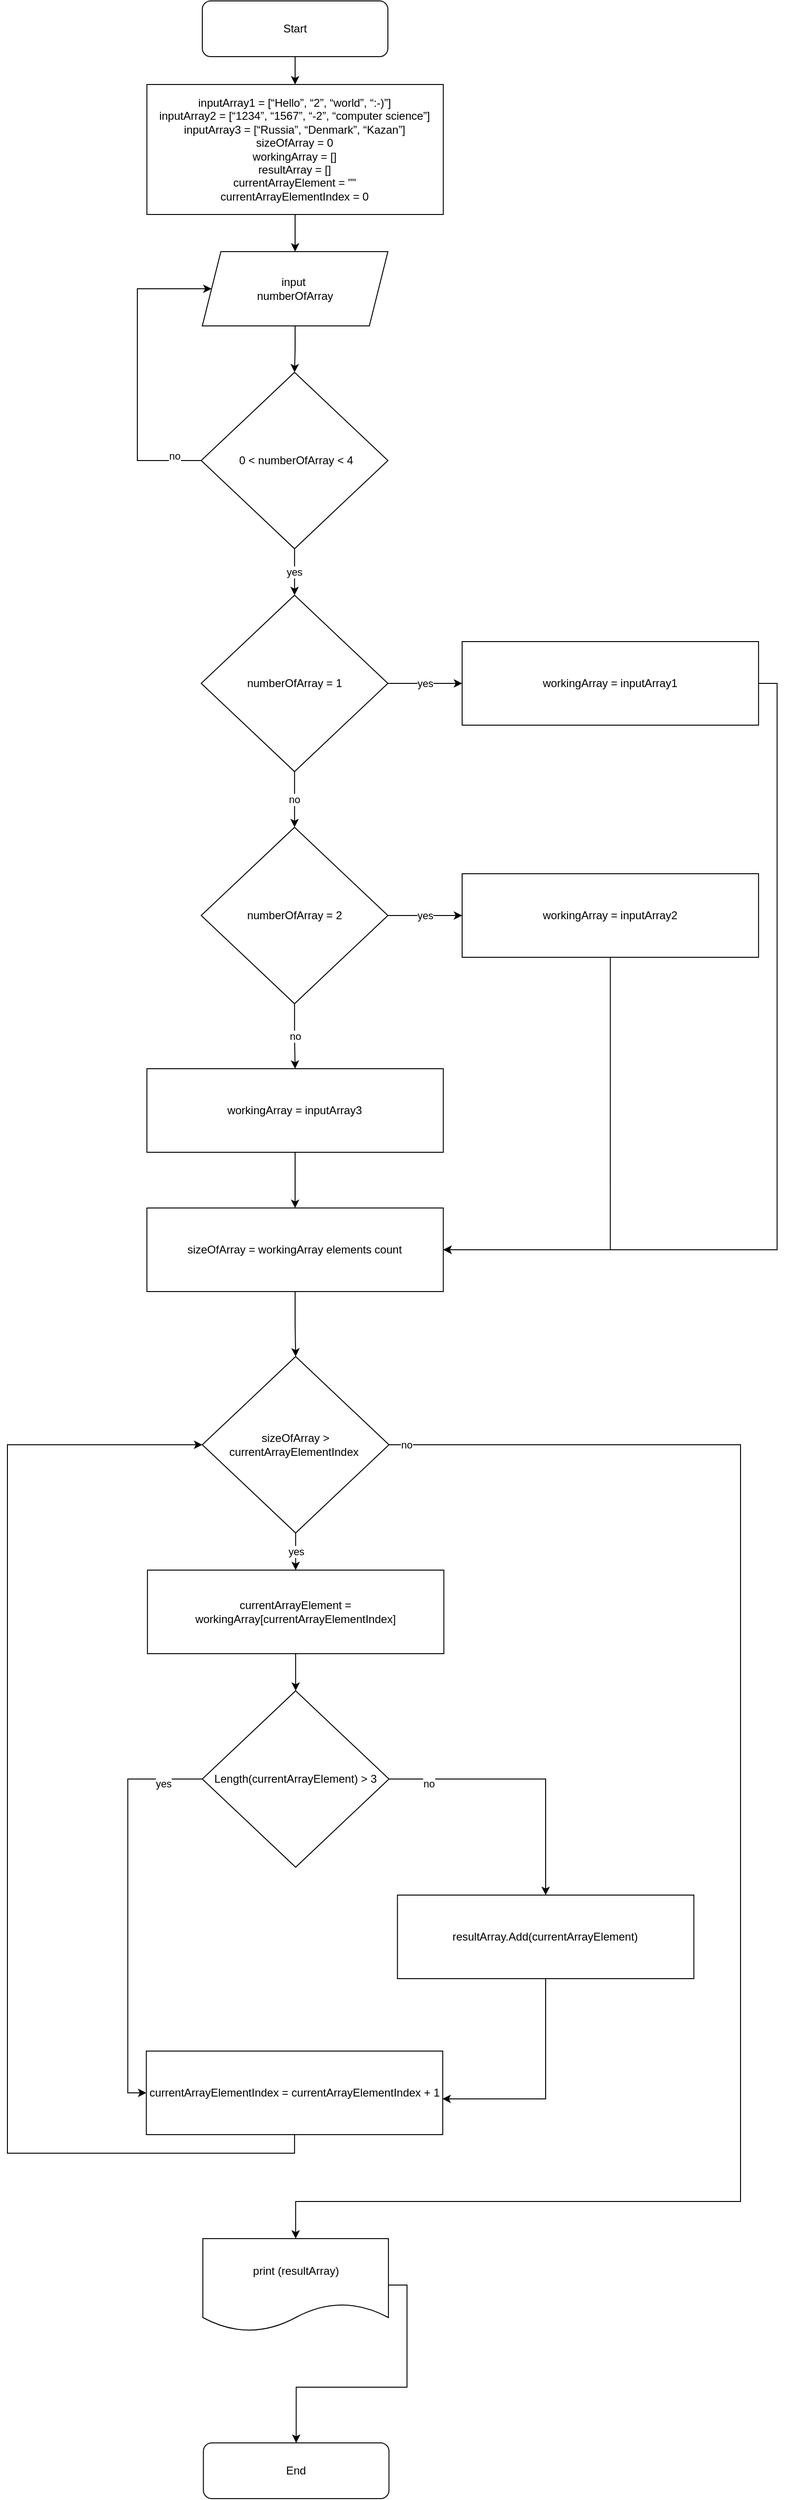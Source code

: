 <mxfile version="21.2.8" type="device">
  <diagram name="Страница 1" id="65Ye5G033JHUGgdDdXUI">
    <mxGraphModel dx="4845" dy="1820" grid="1" gridSize="10" guides="1" tooltips="1" connect="1" arrows="1" fold="1" page="1" pageScale="1" pageWidth="827" pageHeight="1169" math="0" shadow="0">
      <root>
        <mxCell id="0" />
        <mxCell id="1" parent="0" />
        <mxCell id="_I8OsrGZkY1bBb_66b55-1" style="edgeStyle=orthogonalEdgeStyle;rounded=0;orthogonalLoop=1;jettySize=auto;html=1;exitX=0.5;exitY=1;exitDx=0;exitDy=0;entryX=0.5;entryY=0;entryDx=0;entryDy=0;" parent="1" source="_I8OsrGZkY1bBb_66b55-2" target="_I8OsrGZkY1bBb_66b55-4" edge="1">
          <mxGeometry relative="1" as="geometry" />
        </mxCell>
        <mxCell id="_I8OsrGZkY1bBb_66b55-2" value="Start" style="rounded=1;whiteSpace=wrap;html=1;" parent="1" vertex="1">
          <mxGeometry x="-740" y="130" width="200" height="60" as="geometry" />
        </mxCell>
        <mxCell id="1f_GkcpmSZZXDw9y2c-7-2" style="edgeStyle=orthogonalEdgeStyle;rounded=0;orthogonalLoop=1;jettySize=auto;html=1;exitX=0.5;exitY=1;exitDx=0;exitDy=0;entryX=0.5;entryY=0;entryDx=0;entryDy=0;" edge="1" parent="1" source="_I8OsrGZkY1bBb_66b55-4" target="1f_GkcpmSZZXDw9y2c-7-1">
          <mxGeometry relative="1" as="geometry" />
        </mxCell>
        <mxCell id="_I8OsrGZkY1bBb_66b55-4" value="inputArray1 =&amp;nbsp;[“Hello”, “2”, “world”, “:-)”]&lt;br&gt;inputArray2 =&amp;nbsp;[“1234”, “1567”, “-2”, “computer science”]&lt;br&gt;inputArray3 =&amp;nbsp;[“Russia”, “Denmark”, “Kazan”]&lt;br&gt;sizeOfArray = 0&lt;br&gt;workingArray = []&lt;br&gt;resultArray = []&lt;br&gt;currentArrayElement = &quot;&quot;&lt;br&gt;currentArrayElementIndex = 0" style="rounded=0;whiteSpace=wrap;html=1;" parent="1" vertex="1">
          <mxGeometry x="-799.71" y="220" width="319.41" height="140" as="geometry" />
        </mxCell>
        <mxCell id="_I8OsrGZkY1bBb_66b55-5" value="no" style="edgeStyle=orthogonalEdgeStyle;rounded=0;orthogonalLoop=1;jettySize=auto;html=1;exitX=1;exitY=0.5;exitDx=0;exitDy=0;entryX=0.5;entryY=0;entryDx=0;entryDy=0;" parent="1" source="_I8OsrGZkY1bBb_66b55-7" edge="1" target="_I8OsrGZkY1bBb_66b55-8">
          <mxGeometry x="-0.978" relative="1" as="geometry">
            <mxPoint x="-470" y="1685" as="targetPoint" />
            <Array as="points">
              <mxPoint x="-160" y="1685" />
              <mxPoint x="-160" y="2500" />
              <mxPoint x="-639" y="2500" />
            </Array>
            <mxPoint as="offset" />
          </mxGeometry>
        </mxCell>
        <mxCell id="1f_GkcpmSZZXDw9y2c-7-23" value="yes" style="edgeStyle=orthogonalEdgeStyle;rounded=0;orthogonalLoop=1;jettySize=auto;html=1;exitX=0.5;exitY=1;exitDx=0;exitDy=0;entryX=0.5;entryY=0;entryDx=0;entryDy=0;" edge="1" parent="1" source="_I8OsrGZkY1bBb_66b55-7" target="1f_GkcpmSZZXDw9y2c-7-22">
          <mxGeometry relative="1" as="geometry" />
        </mxCell>
        <mxCell id="_I8OsrGZkY1bBb_66b55-7" value="sizeOfArray &amp;gt; currentArrayElementIndex&amp;nbsp;" style="rhombus;whiteSpace=wrap;html=1;" parent="1" vertex="1">
          <mxGeometry x="-740.0" y="1590" width="201.18" height="190" as="geometry" />
        </mxCell>
        <mxCell id="1f_GkcpmSZZXDw9y2c-7-31" style="edgeStyle=orthogonalEdgeStyle;rounded=0;orthogonalLoop=1;jettySize=auto;html=1;exitX=1;exitY=0.5;exitDx=0;exitDy=0;entryX=0.5;entryY=0;entryDx=0;entryDy=0;" edge="1" parent="1" source="_I8OsrGZkY1bBb_66b55-8" target="1f_GkcpmSZZXDw9y2c-7-30">
          <mxGeometry relative="1" as="geometry" />
        </mxCell>
        <mxCell id="_I8OsrGZkY1bBb_66b55-8" value="print (resultArray)" style="shape=document;whiteSpace=wrap;html=1;boundedLbl=1;" parent="1" vertex="1">
          <mxGeometry x="-739.41" y="2540" width="200" height="100" as="geometry" />
        </mxCell>
        <mxCell id="_I8OsrGZkY1bBb_66b55-13" value="yes" style="edgeStyle=orthogonalEdgeStyle;rounded=0;orthogonalLoop=1;jettySize=auto;html=1;exitX=0;exitY=0.5;exitDx=0;exitDy=0;entryX=0;entryY=0.5;entryDx=0;entryDy=0;" parent="1" source="_I8OsrGZkY1bBb_66b55-15" target="1f_GkcpmSZZXDw9y2c-7-27" edge="1">
          <mxGeometry x="-0.805" y="5" relative="1" as="geometry">
            <mxPoint as="offset" />
            <mxPoint x="-840" y="2150" as="targetPoint" />
          </mxGeometry>
        </mxCell>
        <mxCell id="_I8OsrGZkY1bBb_66b55-14" value="no" style="edgeStyle=orthogonalEdgeStyle;rounded=0;orthogonalLoop=1;jettySize=auto;html=1;exitX=1;exitY=0.5;exitDx=0;exitDy=0;entryX=0.5;entryY=0;entryDx=0;entryDy=0;" parent="1" source="_I8OsrGZkY1bBb_66b55-15" target="1f_GkcpmSZZXDw9y2c-7-26" edge="1">
          <mxGeometry x="-0.706" y="-5" relative="1" as="geometry">
            <mxPoint as="offset" />
            <mxPoint x="-379.41" y="2150" as="targetPoint" />
          </mxGeometry>
        </mxCell>
        <mxCell id="_I8OsrGZkY1bBb_66b55-15" value="Length(currentArrayElement) &amp;gt; 3" style="rhombus;whiteSpace=wrap;html=1;" parent="1" vertex="1">
          <mxGeometry x="-740.0" y="1950" width="201.18" height="190" as="geometry" />
        </mxCell>
        <mxCell id="1f_GkcpmSZZXDw9y2c-7-16" style="edgeStyle=orthogonalEdgeStyle;rounded=0;orthogonalLoop=1;jettySize=auto;html=1;exitX=0.5;exitY=1;exitDx=0;exitDy=0;" edge="1" parent="1" source="1f_GkcpmSZZXDw9y2c-7-1" target="1f_GkcpmSZZXDw9y2c-7-3">
          <mxGeometry relative="1" as="geometry" />
        </mxCell>
        <mxCell id="1f_GkcpmSZZXDw9y2c-7-1" value="input&amp;nbsp;&lt;br&gt;numberOfArray" style="shape=parallelogram;perimeter=parallelogramPerimeter;whiteSpace=wrap;html=1;fixedSize=1;" vertex="1" parent="1">
          <mxGeometry x="-740" y="400" width="200" height="80" as="geometry" />
        </mxCell>
        <mxCell id="1f_GkcpmSZZXDw9y2c-7-4" value="no" style="edgeStyle=orthogonalEdgeStyle;rounded=0;orthogonalLoop=1;jettySize=auto;html=1;exitX=0;exitY=0.5;exitDx=0;exitDy=0;entryX=0;entryY=0.5;entryDx=0;entryDy=0;" edge="1" parent="1" source="1f_GkcpmSZZXDw9y2c-7-3" target="1f_GkcpmSZZXDw9y2c-7-1">
          <mxGeometry x="-0.827" y="-5" relative="1" as="geometry">
            <Array as="points">
              <mxPoint x="-810" y="625" />
              <mxPoint x="-810" y="440" />
            </Array>
            <mxPoint as="offset" />
          </mxGeometry>
        </mxCell>
        <mxCell id="1f_GkcpmSZZXDw9y2c-7-9" value="yes" style="edgeStyle=orthogonalEdgeStyle;rounded=0;orthogonalLoop=1;jettySize=auto;html=1;exitX=0.5;exitY=1;exitDx=0;exitDy=0;" edge="1" parent="1" source="1f_GkcpmSZZXDw9y2c-7-3" target="1f_GkcpmSZZXDw9y2c-7-5">
          <mxGeometry relative="1" as="geometry" />
        </mxCell>
        <mxCell id="1f_GkcpmSZZXDw9y2c-7-3" value="&amp;nbsp;0 &amp;lt; numberOfArray &amp;lt; 4" style="rhombus;whiteSpace=wrap;html=1;" vertex="1" parent="1">
          <mxGeometry x="-741.18" y="530" width="201.18" height="190" as="geometry" />
        </mxCell>
        <mxCell id="1f_GkcpmSZZXDw9y2c-7-10" value="yes" style="edgeStyle=orthogonalEdgeStyle;rounded=0;orthogonalLoop=1;jettySize=auto;html=1;exitX=1;exitY=0.5;exitDx=0;exitDy=0;entryX=0;entryY=0.5;entryDx=0;entryDy=0;" edge="1" parent="1" source="1f_GkcpmSZZXDw9y2c-7-5" target="1f_GkcpmSZZXDw9y2c-7-8">
          <mxGeometry relative="1" as="geometry" />
        </mxCell>
        <mxCell id="1f_GkcpmSZZXDw9y2c-7-11" value="no" style="edgeStyle=orthogonalEdgeStyle;rounded=0;orthogonalLoop=1;jettySize=auto;html=1;exitX=0.5;exitY=1;exitDx=0;exitDy=0;entryX=0.5;entryY=0;entryDx=0;entryDy=0;" edge="1" parent="1" source="1f_GkcpmSZZXDw9y2c-7-5" target="1f_GkcpmSZZXDw9y2c-7-6">
          <mxGeometry relative="1" as="geometry" />
        </mxCell>
        <mxCell id="1f_GkcpmSZZXDw9y2c-7-5" value="numberOfArray = 1" style="rhombus;whiteSpace=wrap;html=1;" vertex="1" parent="1">
          <mxGeometry x="-741.18" y="770" width="201.18" height="190" as="geometry" />
        </mxCell>
        <mxCell id="1f_GkcpmSZZXDw9y2c-7-13" value="yes" style="edgeStyle=orthogonalEdgeStyle;rounded=0;orthogonalLoop=1;jettySize=auto;html=1;exitX=1;exitY=0.5;exitDx=0;exitDy=0;entryX=0;entryY=0.5;entryDx=0;entryDy=0;" edge="1" parent="1" source="1f_GkcpmSZZXDw9y2c-7-6" target="1f_GkcpmSZZXDw9y2c-7-12">
          <mxGeometry relative="1" as="geometry" />
        </mxCell>
        <mxCell id="1f_GkcpmSZZXDw9y2c-7-15" value="no" style="edgeStyle=orthogonalEdgeStyle;rounded=0;orthogonalLoop=1;jettySize=auto;html=1;exitX=0.5;exitY=1;exitDx=0;exitDy=0;entryX=0.5;entryY=0;entryDx=0;entryDy=0;" edge="1" parent="1" source="1f_GkcpmSZZXDw9y2c-7-6" target="1f_GkcpmSZZXDw9y2c-7-14">
          <mxGeometry relative="1" as="geometry" />
        </mxCell>
        <mxCell id="1f_GkcpmSZZXDw9y2c-7-6" value="numberOfArray = 2" style="rhombus;whiteSpace=wrap;html=1;" vertex="1" parent="1">
          <mxGeometry x="-741.18" y="1020" width="201.18" height="190" as="geometry" />
        </mxCell>
        <mxCell id="1f_GkcpmSZZXDw9y2c-7-20" style="edgeStyle=orthogonalEdgeStyle;rounded=0;orthogonalLoop=1;jettySize=auto;html=1;exitX=1;exitY=0.5;exitDx=0;exitDy=0;entryX=1;entryY=0.5;entryDx=0;entryDy=0;" edge="1" parent="1" source="1f_GkcpmSZZXDw9y2c-7-8" target="1f_GkcpmSZZXDw9y2c-7-17">
          <mxGeometry relative="1" as="geometry" />
        </mxCell>
        <mxCell id="1f_GkcpmSZZXDw9y2c-7-8" value="workingArray = inputArray1" style="rounded=0;whiteSpace=wrap;html=1;" vertex="1" parent="1">
          <mxGeometry x="-460.0" y="820" width="319.41" height="90" as="geometry" />
        </mxCell>
        <mxCell id="1f_GkcpmSZZXDw9y2c-7-19" style="edgeStyle=orthogonalEdgeStyle;rounded=0;orthogonalLoop=1;jettySize=auto;html=1;exitX=0.5;exitY=1;exitDx=0;exitDy=0;entryX=1;entryY=0.5;entryDx=0;entryDy=0;" edge="1" parent="1" source="1f_GkcpmSZZXDw9y2c-7-12" target="1f_GkcpmSZZXDw9y2c-7-17">
          <mxGeometry relative="1" as="geometry" />
        </mxCell>
        <mxCell id="1f_GkcpmSZZXDw9y2c-7-12" value="workingArray = inputArray2" style="rounded=0;whiteSpace=wrap;html=1;" vertex="1" parent="1">
          <mxGeometry x="-460.0" y="1070" width="319.41" height="90" as="geometry" />
        </mxCell>
        <mxCell id="1f_GkcpmSZZXDw9y2c-7-18" style="edgeStyle=orthogonalEdgeStyle;rounded=0;orthogonalLoop=1;jettySize=auto;html=1;exitX=0.5;exitY=1;exitDx=0;exitDy=0;" edge="1" parent="1" source="1f_GkcpmSZZXDw9y2c-7-14" target="1f_GkcpmSZZXDw9y2c-7-17">
          <mxGeometry relative="1" as="geometry" />
        </mxCell>
        <mxCell id="1f_GkcpmSZZXDw9y2c-7-14" value="workingArray = inputArray3" style="rounded=0;whiteSpace=wrap;html=1;" vertex="1" parent="1">
          <mxGeometry x="-799.7" y="1280" width="319.41" height="90" as="geometry" />
        </mxCell>
        <mxCell id="1f_GkcpmSZZXDw9y2c-7-21" style="edgeStyle=orthogonalEdgeStyle;rounded=0;orthogonalLoop=1;jettySize=auto;html=1;exitX=0.5;exitY=1;exitDx=0;exitDy=0;entryX=0.5;entryY=0;entryDx=0;entryDy=0;" edge="1" parent="1" source="1f_GkcpmSZZXDw9y2c-7-17" target="_I8OsrGZkY1bBb_66b55-7">
          <mxGeometry relative="1" as="geometry" />
        </mxCell>
        <mxCell id="1f_GkcpmSZZXDw9y2c-7-17" value="sizeOfArray = workingArray elements count" style="rounded=0;whiteSpace=wrap;html=1;" vertex="1" parent="1">
          <mxGeometry x="-799.7" y="1430" width="319.41" height="90" as="geometry" />
        </mxCell>
        <mxCell id="1f_GkcpmSZZXDw9y2c-7-25" style="edgeStyle=orthogonalEdgeStyle;rounded=0;orthogonalLoop=1;jettySize=auto;html=1;exitX=0.5;exitY=1;exitDx=0;exitDy=0;entryX=0.5;entryY=0;entryDx=0;entryDy=0;" edge="1" parent="1" source="1f_GkcpmSZZXDw9y2c-7-22" target="_I8OsrGZkY1bBb_66b55-15">
          <mxGeometry relative="1" as="geometry" />
        </mxCell>
        <mxCell id="1f_GkcpmSZZXDw9y2c-7-22" value="currentArrayElement&amp;nbsp;= workingArray[currentArrayElementIndex]" style="rounded=0;whiteSpace=wrap;html=1;" vertex="1" parent="1">
          <mxGeometry x="-799.12" y="1820" width="319.41" height="90" as="geometry" />
        </mxCell>
        <mxCell id="1f_GkcpmSZZXDw9y2c-7-28" style="edgeStyle=orthogonalEdgeStyle;rounded=0;orthogonalLoop=1;jettySize=auto;html=1;exitX=0.5;exitY=1;exitDx=0;exitDy=0;entryX=0.999;entryY=0.572;entryDx=0;entryDy=0;entryPerimeter=0;" edge="1" parent="1" source="1f_GkcpmSZZXDw9y2c-7-26" target="1f_GkcpmSZZXDw9y2c-7-27">
          <mxGeometry relative="1" as="geometry" />
        </mxCell>
        <mxCell id="1f_GkcpmSZZXDw9y2c-7-26" value="resultArray.Add(currentArrayElement)" style="rounded=0;whiteSpace=wrap;html=1;" vertex="1" parent="1">
          <mxGeometry x="-529.7" y="2170" width="319.41" height="90" as="geometry" />
        </mxCell>
        <mxCell id="1f_GkcpmSZZXDw9y2c-7-29" style="edgeStyle=orthogonalEdgeStyle;rounded=0;orthogonalLoop=1;jettySize=auto;html=1;exitX=0.5;exitY=1;exitDx=0;exitDy=0;entryX=0;entryY=0.5;entryDx=0;entryDy=0;" edge="1" parent="1" source="1f_GkcpmSZZXDw9y2c-7-27" target="_I8OsrGZkY1bBb_66b55-7">
          <mxGeometry relative="1" as="geometry">
            <Array as="points">
              <mxPoint x="-641" y="2448" />
              <mxPoint x="-950" y="2448" />
              <mxPoint x="-950" y="1685" />
            </Array>
          </mxGeometry>
        </mxCell>
        <mxCell id="1f_GkcpmSZZXDw9y2c-7-27" value="currentArrayElementIndex = currentArrayElementIndex + 1" style="rounded=0;whiteSpace=wrap;html=1;" vertex="1" parent="1">
          <mxGeometry x="-800.3" y="2338" width="319.41" height="90" as="geometry" />
        </mxCell>
        <mxCell id="1f_GkcpmSZZXDw9y2c-7-30" value="End" style="rounded=1;whiteSpace=wrap;html=1;" vertex="1" parent="1">
          <mxGeometry x="-738.82" y="2760" width="200" height="60" as="geometry" />
        </mxCell>
      </root>
    </mxGraphModel>
  </diagram>
</mxfile>
